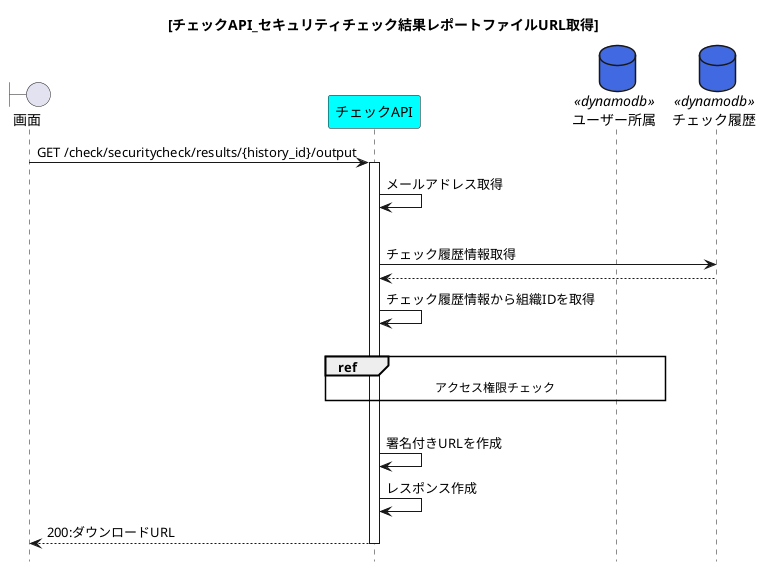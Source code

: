 @startuml{API_チェック_セキュリティチェック結果レポートファイルURL取得.png}
title [チェックAPI_セキュリティチェック結果レポートファイルURL取得]
hide footbox

boundary 画面 as view
participant チェックAPI as api_check #cyan
database ユーザー所属 as table_affiliation <<dynamodb>> #royalblue
database チェック履歴 as table_check_history <<dynamodb>> #royalblue
'database レポートストレージ as storage <<s3>> #crimson

view -> api_check :GET /check/securitycheck/results/{history_id}/output
activate api_check
    api_check -> api_check :メールアドレス取得
    |||
    api_check -> table_check_history :チェック履歴情報取得
    table_check_history --> api_check
    api_check -> api_check :チェック履歴情報から組織IDを取得
    |||
    ref over api_check, table_affiliation :アクセス権限チェック
    |||
    api_check -> api_check :署名付きURLを作成
    api_check -> api_check :レスポンス作成
    api_check --> view :200:ダウンロードURL
deactivate api_check

@enduml
